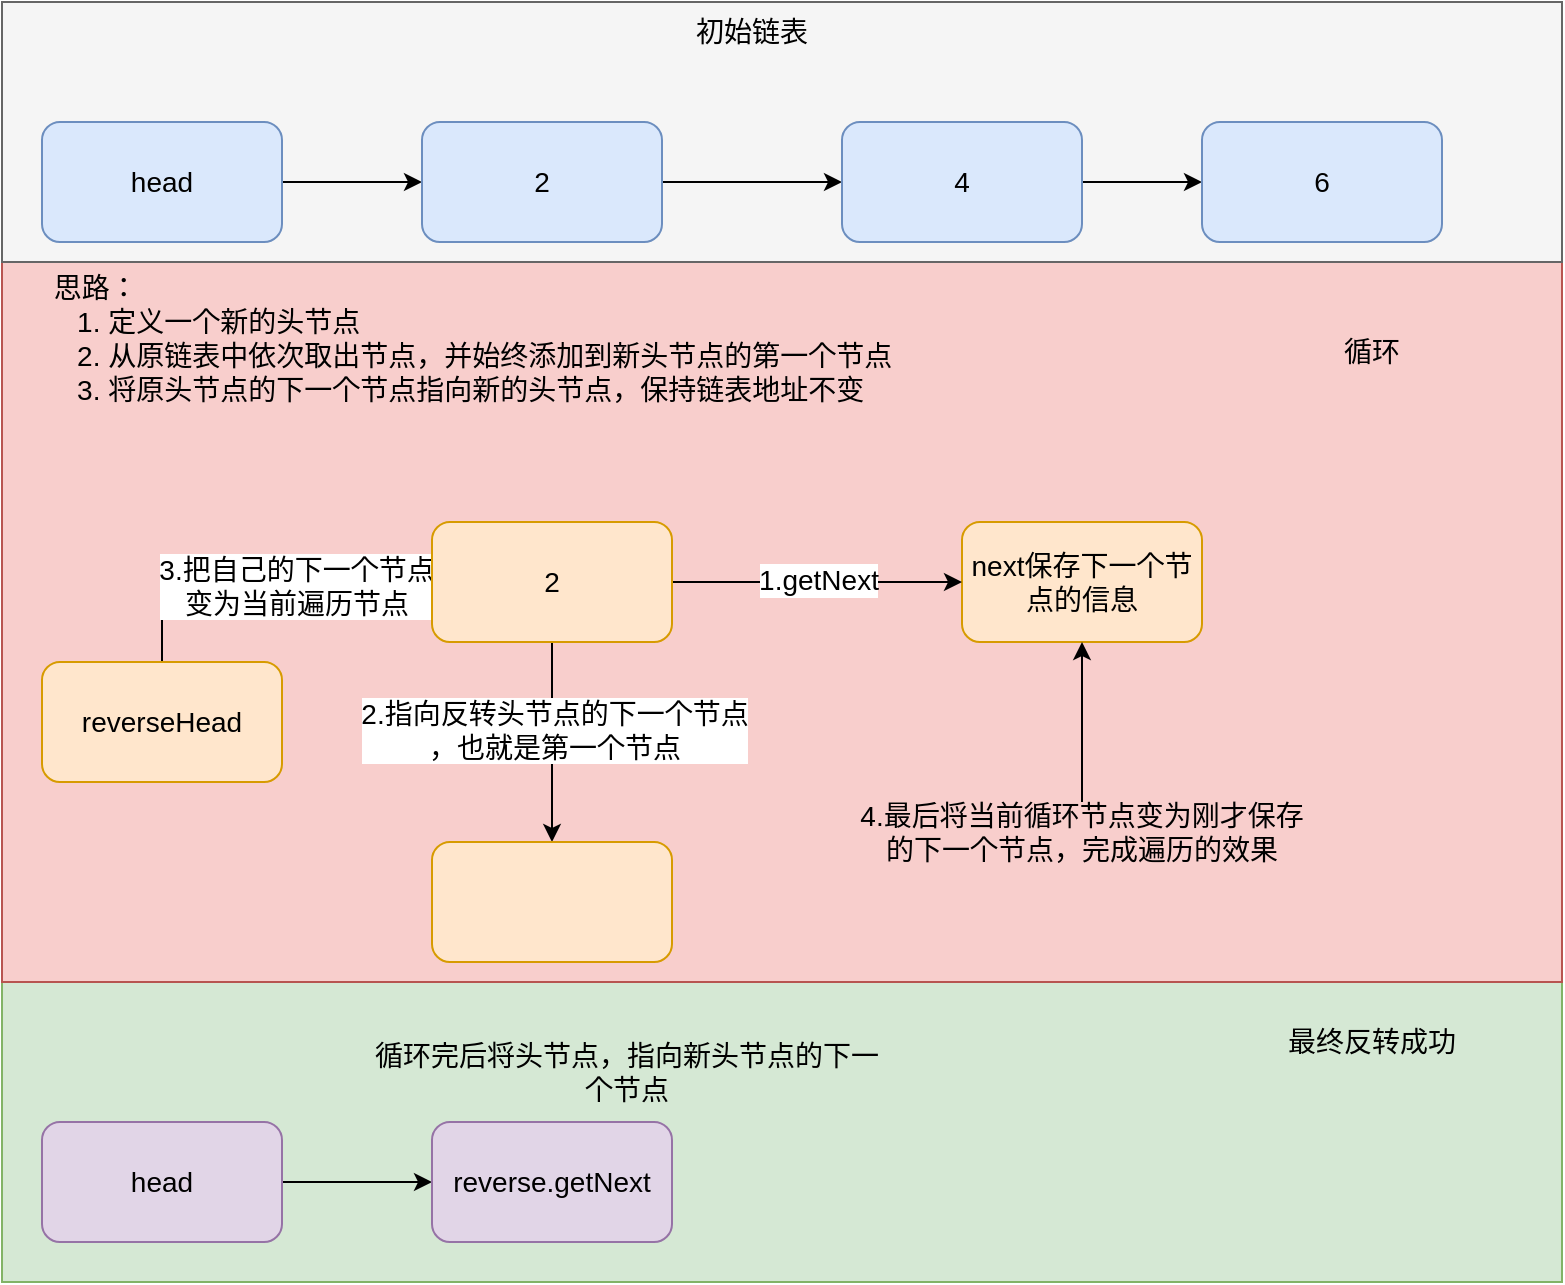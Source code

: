 <mxfile version="21.6.5" type="device">
  <diagram name="第 1 页" id="Ckb0gLseduIsrzPG92yB">
    <mxGraphModel dx="1434" dy="836" grid="1" gridSize="10" guides="1" tooltips="1" connect="1" arrows="1" fold="1" page="1" pageScale="1" pageWidth="827" pageHeight="1169" math="0" shadow="0">
      <root>
        <mxCell id="0" />
        <mxCell id="1" parent="0" />
        <mxCell id="7gE3a3Q-5FVAZSol9eiI-33" value="" style="rounded=0;whiteSpace=wrap;html=1;fontSize=14;fillColor=#d5e8d4;strokeColor=#82b366;" vertex="1" parent="1">
          <mxGeometry x="50" y="540" width="780" height="150" as="geometry" />
        </mxCell>
        <mxCell id="7gE3a3Q-5FVAZSol9eiI-31" value="" style="rounded=0;whiteSpace=wrap;html=1;fontSize=14;fillColor=#f8cecc;strokeColor=#b85450;" vertex="1" parent="1">
          <mxGeometry x="50" y="180" width="780" height="360" as="geometry" />
        </mxCell>
        <mxCell id="7gE3a3Q-5FVAZSol9eiI-30" value="" style="rounded=0;whiteSpace=wrap;html=1;fontSize=14;fillColor=#f5f5f5;fontColor=#333333;strokeColor=#666666;" vertex="1" parent="1">
          <mxGeometry x="50" y="50" width="780" height="130" as="geometry" />
        </mxCell>
        <mxCell id="7gE3a3Q-5FVAZSol9eiI-6" style="edgeStyle=orthogonalEdgeStyle;rounded=0;orthogonalLoop=1;jettySize=auto;html=1;fontSize=14;" edge="1" parent="1" source="7gE3a3Q-5FVAZSol9eiI-1" target="7gE3a3Q-5FVAZSol9eiI-2">
          <mxGeometry relative="1" as="geometry" />
        </mxCell>
        <mxCell id="7gE3a3Q-5FVAZSol9eiI-1" value="head" style="rounded=1;whiteSpace=wrap;html=1;fontSize=14;fillColor=#dae8fc;strokeColor=#6c8ebf;" vertex="1" parent="1">
          <mxGeometry x="70" y="110" width="120" height="60" as="geometry" />
        </mxCell>
        <mxCell id="7gE3a3Q-5FVAZSol9eiI-7" style="edgeStyle=orthogonalEdgeStyle;rounded=0;orthogonalLoop=1;jettySize=auto;html=1;fontSize=14;" edge="1" parent="1" source="7gE3a3Q-5FVAZSol9eiI-2" target="7gE3a3Q-5FVAZSol9eiI-3">
          <mxGeometry relative="1" as="geometry" />
        </mxCell>
        <mxCell id="7gE3a3Q-5FVAZSol9eiI-2" value="2" style="rounded=1;whiteSpace=wrap;html=1;fontSize=14;fillColor=#dae8fc;strokeColor=#6c8ebf;" vertex="1" parent="1">
          <mxGeometry x="260" y="110" width="120" height="60" as="geometry" />
        </mxCell>
        <mxCell id="7gE3a3Q-5FVAZSol9eiI-8" style="edgeStyle=orthogonalEdgeStyle;rounded=0;orthogonalLoop=1;jettySize=auto;html=1;fontSize=14;" edge="1" parent="1" source="7gE3a3Q-5FVAZSol9eiI-3" target="7gE3a3Q-5FVAZSol9eiI-4">
          <mxGeometry relative="1" as="geometry" />
        </mxCell>
        <mxCell id="7gE3a3Q-5FVAZSol9eiI-3" value="4" style="rounded=1;whiteSpace=wrap;html=1;fontSize=14;fillColor=#dae8fc;strokeColor=#6c8ebf;" vertex="1" parent="1">
          <mxGeometry x="470" y="110" width="120" height="60" as="geometry" />
        </mxCell>
        <mxCell id="7gE3a3Q-5FVAZSol9eiI-4" value="6" style="rounded=1;whiteSpace=wrap;html=1;fontSize=14;fillColor=#dae8fc;strokeColor=#6c8ebf;" vertex="1" parent="1">
          <mxGeometry x="650" y="110" width="120" height="60" as="geometry" />
        </mxCell>
        <mxCell id="7gE3a3Q-5FVAZSol9eiI-5" value="初始链表" style="text;html=1;strokeColor=none;fillColor=none;align=center;verticalAlign=middle;whiteSpace=wrap;rounded=0;fontSize=14;" vertex="1" parent="1">
          <mxGeometry x="390" y="50" width="70" height="30" as="geometry" />
        </mxCell>
        <mxCell id="7gE3a3Q-5FVAZSol9eiI-9" value="&lt;div style=&quot;font-size: 14px;&quot;&gt;&amp;nbsp; &amp;nbsp; &amp;nbsp;&lt;/div&gt;&lt;div style=&quot;font-size: 14px;&quot;&gt;&amp;nbsp;思路：&lt;/div&gt;&lt;div style=&quot;font-size: 14px;&quot;&gt;&amp;nbsp; &amp;nbsp; 1. 定义一个新的头节点&lt;/div&gt;&lt;div style=&quot;font-size: 14px;&quot;&gt;&amp;nbsp; &amp;nbsp; 2. 从原链表中依次取出节点，并始终添加到新头节点的第一个节点&lt;/div&gt;&lt;div style=&quot;font-size: 14px;&quot;&gt;&amp;nbsp; &amp;nbsp; 3. 将原头节点的下一个节点指向新的头节点，保持链表地址不变&lt;/div&gt;" style="text;html=1;strokeColor=none;fillColor=none;align=left;verticalAlign=middle;whiteSpace=wrap;rounded=0;fontSize=14;" vertex="1" parent="1">
          <mxGeometry x="70" y="150" width="510" height="120" as="geometry" />
        </mxCell>
        <mxCell id="7gE3a3Q-5FVAZSol9eiI-22" style="edgeStyle=orthogonalEdgeStyle;rounded=0;orthogonalLoop=1;jettySize=auto;html=1;entryX=0;entryY=0.5;entryDx=0;entryDy=0;fontSize=14;" edge="1" parent="1" source="7gE3a3Q-5FVAZSol9eiI-10" target="7gE3a3Q-5FVAZSol9eiI-12">
          <mxGeometry relative="1" as="geometry">
            <Array as="points">
              <mxPoint x="130" y="340" />
            </Array>
          </mxGeometry>
        </mxCell>
        <mxCell id="7gE3a3Q-5FVAZSol9eiI-23" value="3.把自己的下一个节点&lt;br style=&quot;font-size: 14px;&quot;&gt;变为当前遍历节点" style="edgeLabel;html=1;align=center;verticalAlign=middle;resizable=0;points=[];fontSize=14;" vertex="1" connectable="0" parent="7gE3a3Q-5FVAZSol9eiI-22">
          <mxGeometry x="0.223" y="-2" relative="1" as="geometry">
            <mxPoint as="offset" />
          </mxGeometry>
        </mxCell>
        <mxCell id="7gE3a3Q-5FVAZSol9eiI-10" value="reverseHead" style="rounded=1;whiteSpace=wrap;html=1;fontSize=14;fillColor=#ffe6cc;strokeColor=#d79b00;" vertex="1" parent="1">
          <mxGeometry x="70" y="380" width="120" height="60" as="geometry" />
        </mxCell>
        <mxCell id="7gE3a3Q-5FVAZSol9eiI-11" value="next保存下一个节点的信息" style="rounded=1;whiteSpace=wrap;html=1;fontSize=14;fillColor=#ffe6cc;strokeColor=#d79b00;" vertex="1" parent="1">
          <mxGeometry x="530" y="310" width="120" height="60" as="geometry" />
        </mxCell>
        <mxCell id="7gE3a3Q-5FVAZSol9eiI-13" style="edgeStyle=orthogonalEdgeStyle;rounded=0;orthogonalLoop=1;jettySize=auto;html=1;fontSize=14;" edge="1" parent="1" source="7gE3a3Q-5FVAZSol9eiI-12" target="7gE3a3Q-5FVAZSol9eiI-11">
          <mxGeometry relative="1" as="geometry" />
        </mxCell>
        <mxCell id="7gE3a3Q-5FVAZSol9eiI-14" value="1.getNext" style="edgeLabel;html=1;align=center;verticalAlign=middle;resizable=0;points=[];fontSize=14;" vertex="1" connectable="0" parent="7gE3a3Q-5FVAZSol9eiI-13">
          <mxGeometry x="0.007" y="1" relative="1" as="geometry">
            <mxPoint as="offset" />
          </mxGeometry>
        </mxCell>
        <mxCell id="7gE3a3Q-5FVAZSol9eiI-20" style="edgeStyle=orthogonalEdgeStyle;rounded=0;orthogonalLoop=1;jettySize=auto;html=1;entryX=0.5;entryY=0;entryDx=0;entryDy=0;fontSize=14;" edge="1" parent="1" source="7gE3a3Q-5FVAZSol9eiI-12" target="7gE3a3Q-5FVAZSol9eiI-16">
          <mxGeometry relative="1" as="geometry" />
        </mxCell>
        <mxCell id="7gE3a3Q-5FVAZSol9eiI-21" value="2.指向反转头节点的下一个节点&lt;br style=&quot;font-size: 14px;&quot;&gt;，也就是第一个节点" style="edgeLabel;html=1;align=center;verticalAlign=middle;resizable=0;points=[];fontSize=14;" vertex="1" connectable="0" parent="7gE3a3Q-5FVAZSol9eiI-20">
          <mxGeometry x="-0.12" y="1" relative="1" as="geometry">
            <mxPoint as="offset" />
          </mxGeometry>
        </mxCell>
        <mxCell id="7gE3a3Q-5FVAZSol9eiI-12" value="2" style="rounded=1;whiteSpace=wrap;html=1;fontSize=14;fillColor=#ffe6cc;strokeColor=#d79b00;" vertex="1" parent="1">
          <mxGeometry x="265" y="310" width="120" height="60" as="geometry" />
        </mxCell>
        <mxCell id="7gE3a3Q-5FVAZSol9eiI-16" value="" style="rounded=1;whiteSpace=wrap;html=1;fontSize=14;fillColor=#ffe6cc;strokeColor=#d79b00;" vertex="1" parent="1">
          <mxGeometry x="265" y="470" width="120" height="60" as="geometry" />
        </mxCell>
        <mxCell id="7gE3a3Q-5FVAZSol9eiI-25" style="edgeStyle=orthogonalEdgeStyle;rounded=0;orthogonalLoop=1;jettySize=auto;html=1;fontSize=14;" edge="1" parent="1" source="7gE3a3Q-5FVAZSol9eiI-24" target="7gE3a3Q-5FVAZSol9eiI-11">
          <mxGeometry relative="1" as="geometry" />
        </mxCell>
        <mxCell id="7gE3a3Q-5FVAZSol9eiI-24" value="4.最后将当前循环节点变为刚才保存的下一个节点，完成遍历的效果" style="text;html=1;strokeColor=none;fillColor=none;align=center;verticalAlign=middle;whiteSpace=wrap;rounded=0;fontSize=14;" vertex="1" parent="1">
          <mxGeometry x="475" y="450" width="230" height="30" as="geometry" />
        </mxCell>
        <mxCell id="7gE3a3Q-5FVAZSol9eiI-28" style="edgeStyle=orthogonalEdgeStyle;rounded=0;orthogonalLoop=1;jettySize=auto;html=1;entryX=0;entryY=0.5;entryDx=0;entryDy=0;fontSize=14;" edge="1" parent="1" source="7gE3a3Q-5FVAZSol9eiI-26" target="7gE3a3Q-5FVAZSol9eiI-27">
          <mxGeometry relative="1" as="geometry" />
        </mxCell>
        <mxCell id="7gE3a3Q-5FVAZSol9eiI-26" value="head" style="rounded=1;whiteSpace=wrap;html=1;fontSize=14;fillColor=#e1d5e7;strokeColor=#9673a6;" vertex="1" parent="1">
          <mxGeometry x="70" y="610" width="120" height="60" as="geometry" />
        </mxCell>
        <mxCell id="7gE3a3Q-5FVAZSol9eiI-27" value="reverse.getNext" style="rounded=1;whiteSpace=wrap;html=1;fontSize=14;fillColor=#e1d5e7;strokeColor=#9673a6;" vertex="1" parent="1">
          <mxGeometry x="265" y="610" width="120" height="60" as="geometry" />
        </mxCell>
        <mxCell id="7gE3a3Q-5FVAZSol9eiI-29" value="循环完后将头节点，指向新头节点的下一个节点" style="text;html=1;strokeColor=none;fillColor=none;align=center;verticalAlign=middle;whiteSpace=wrap;rounded=0;fontSize=14;" vertex="1" parent="1">
          <mxGeometry x="230" y="570" width="265" height="30" as="geometry" />
        </mxCell>
        <mxCell id="7gE3a3Q-5FVAZSol9eiI-32" value="循环" style="text;html=1;strokeColor=none;fillColor=none;align=center;verticalAlign=middle;whiteSpace=wrap;rounded=0;fontSize=14;" vertex="1" parent="1">
          <mxGeometry x="705" y="210" width="60" height="30" as="geometry" />
        </mxCell>
        <mxCell id="7gE3a3Q-5FVAZSol9eiI-34" value="最终反转成功" style="text;html=1;strokeColor=none;fillColor=none;align=center;verticalAlign=middle;whiteSpace=wrap;rounded=0;fontSize=14;" vertex="1" parent="1">
          <mxGeometry x="685" y="555" width="100" height="30" as="geometry" />
        </mxCell>
      </root>
    </mxGraphModel>
  </diagram>
</mxfile>

